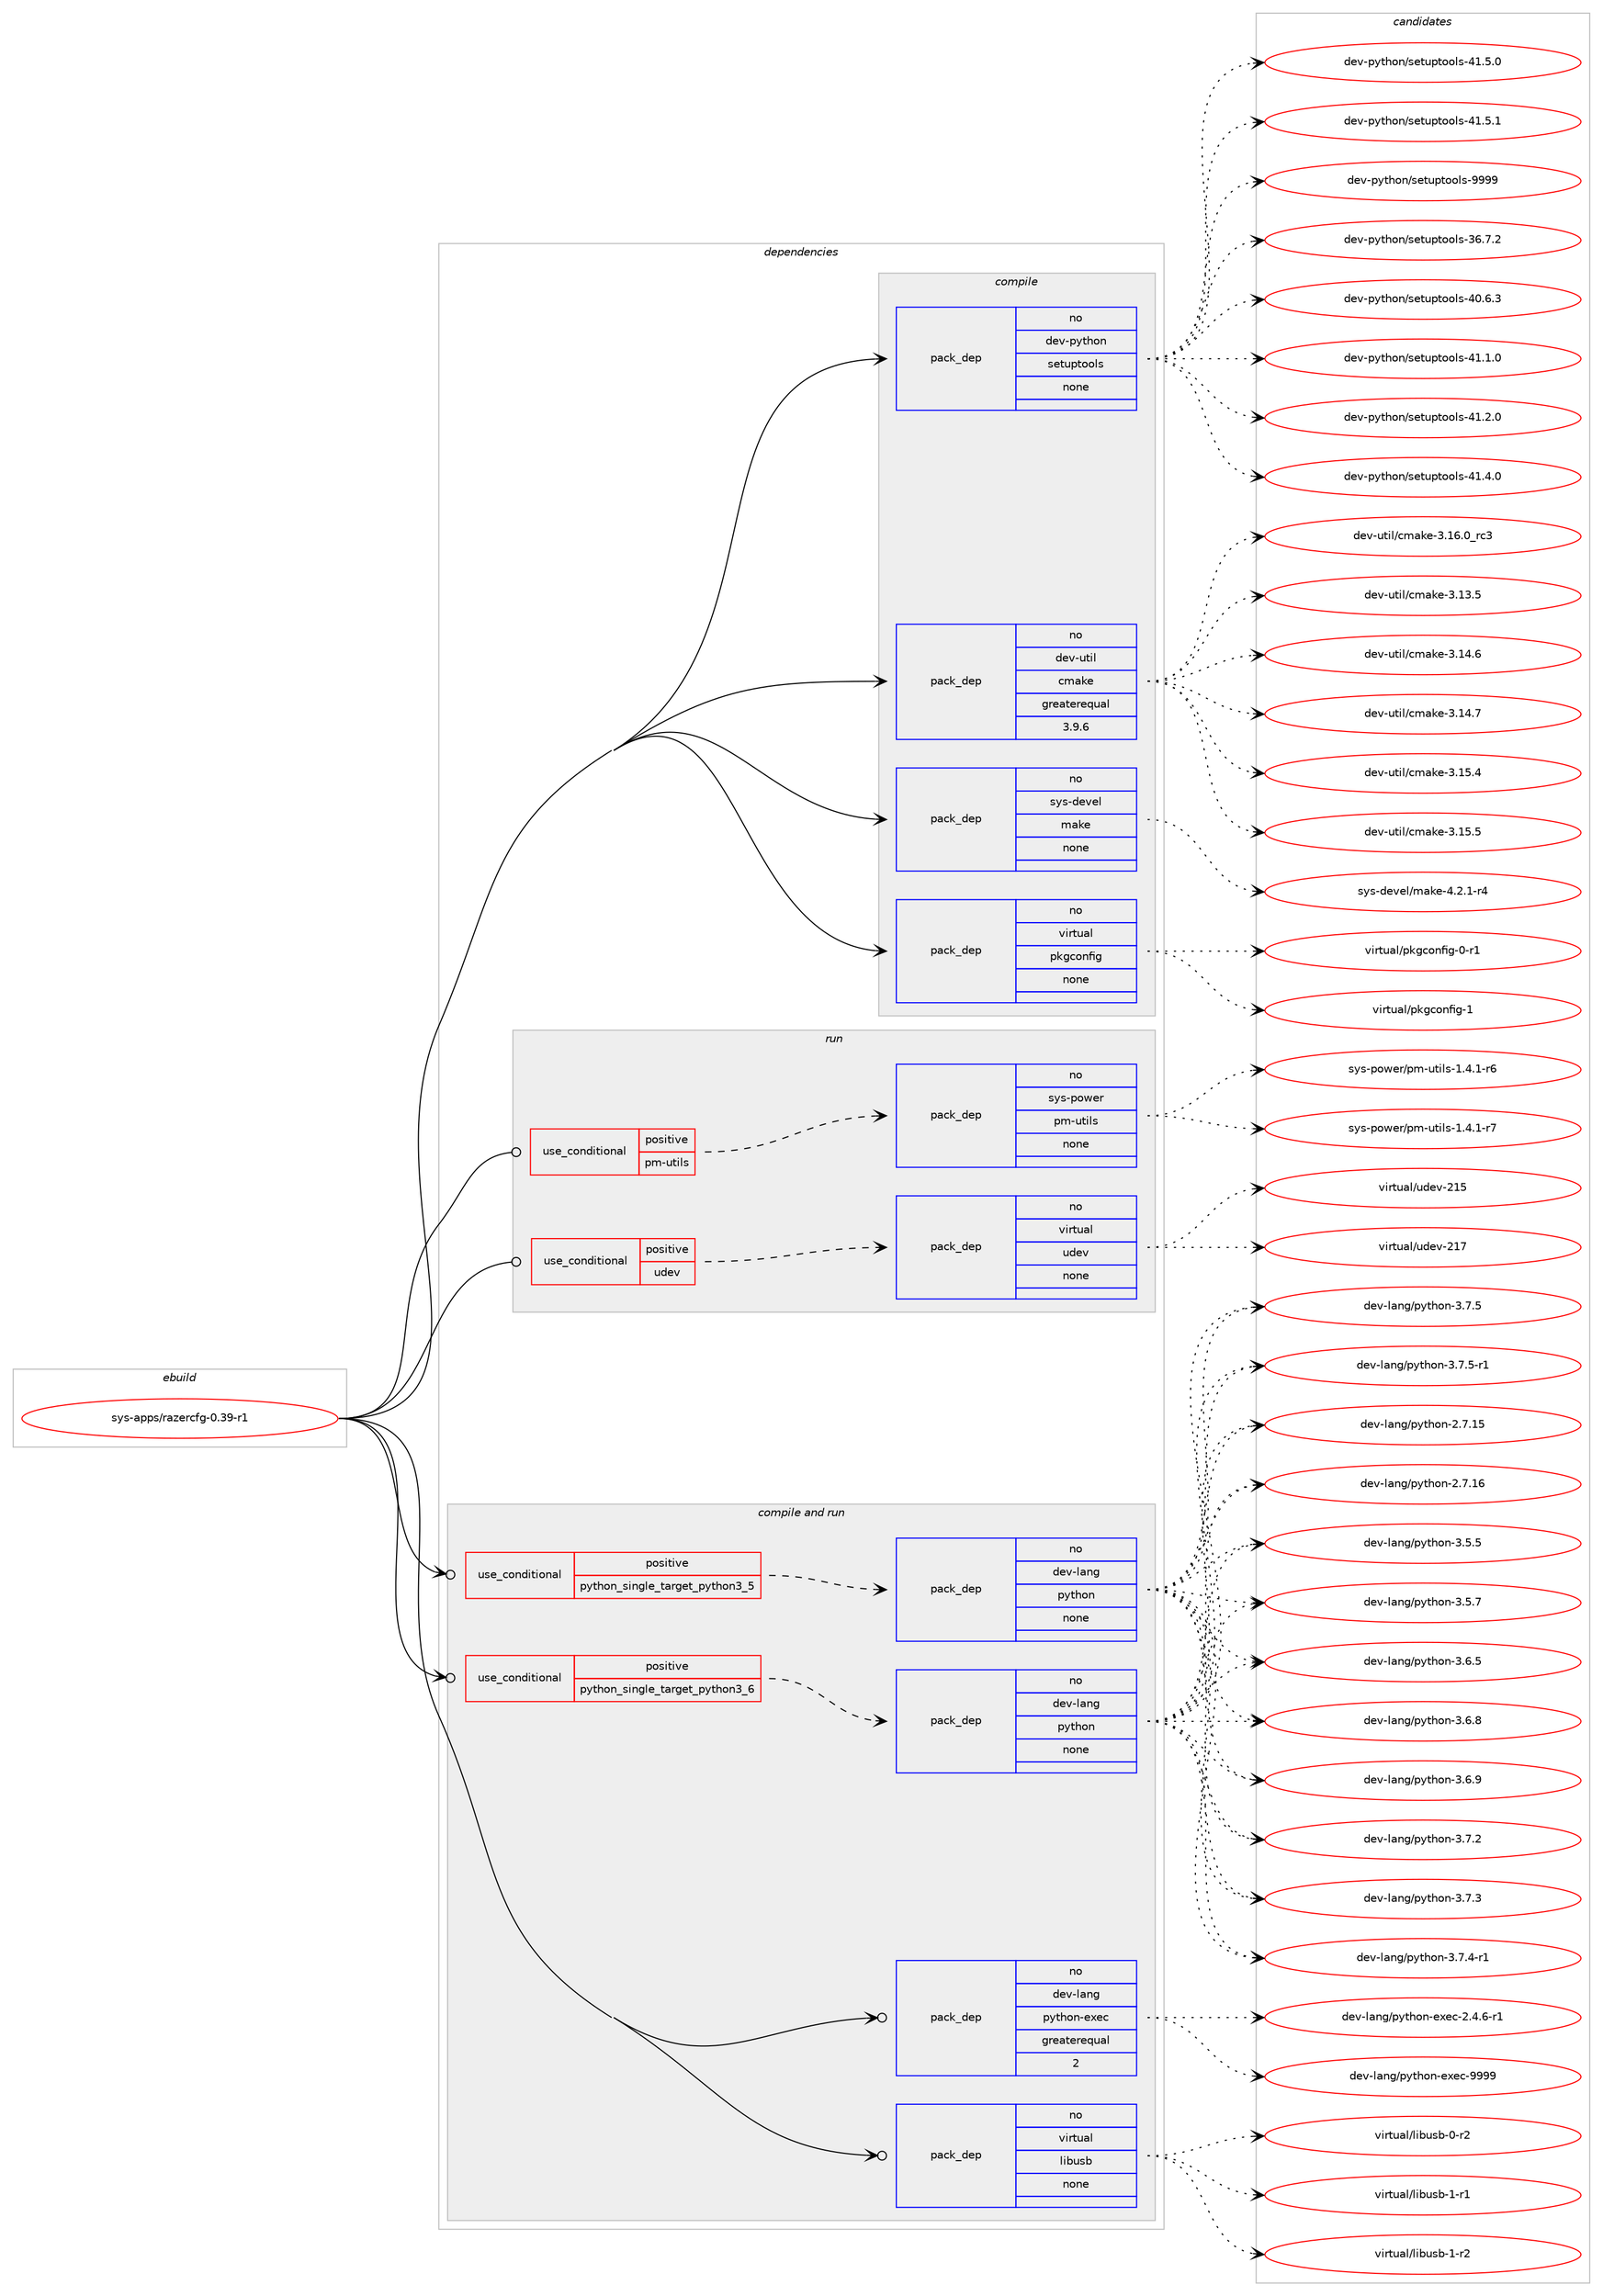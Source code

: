 digraph prolog {

# *************
# Graph options
# *************

newrank=true;
concentrate=true;
compound=true;
graph [rankdir=LR,fontname=Helvetica,fontsize=10,ranksep=1.5];#, ranksep=2.5, nodesep=0.2];
edge  [arrowhead=vee];
node  [fontname=Helvetica,fontsize=10];

# **********
# The ebuild
# **********

subgraph cluster_leftcol {
color=gray;
rank=same;
label=<<i>ebuild</i>>;
id [label="sys-apps/razercfg-0.39-r1", color=red, width=4, href="../sys-apps/razercfg-0.39-r1.svg"];
}

# ****************
# The dependencies
# ****************

subgraph cluster_midcol {
color=gray;
label=<<i>dependencies</i>>;
subgraph cluster_compile {
fillcolor="#eeeeee";
style=filled;
label=<<i>compile</i>>;
subgraph pack650721 {
dependency877498 [label=<<TABLE BORDER="0" CELLBORDER="1" CELLSPACING="0" CELLPADDING="4" WIDTH="220"><TR><TD ROWSPAN="6" CELLPADDING="30">pack_dep</TD></TR><TR><TD WIDTH="110">no</TD></TR><TR><TD>dev-python</TD></TR><TR><TD>setuptools</TD></TR><TR><TD>none</TD></TR><TR><TD></TD></TR></TABLE>>, shape=none, color=blue];
}
id:e -> dependency877498:w [weight=20,style="solid",arrowhead="vee"];
subgraph pack650722 {
dependency877499 [label=<<TABLE BORDER="0" CELLBORDER="1" CELLSPACING="0" CELLPADDING="4" WIDTH="220"><TR><TD ROWSPAN="6" CELLPADDING="30">pack_dep</TD></TR><TR><TD WIDTH="110">no</TD></TR><TR><TD>dev-util</TD></TR><TR><TD>cmake</TD></TR><TR><TD>greaterequal</TD></TR><TR><TD>3.9.6</TD></TR></TABLE>>, shape=none, color=blue];
}
id:e -> dependency877499:w [weight=20,style="solid",arrowhead="vee"];
subgraph pack650723 {
dependency877500 [label=<<TABLE BORDER="0" CELLBORDER="1" CELLSPACING="0" CELLPADDING="4" WIDTH="220"><TR><TD ROWSPAN="6" CELLPADDING="30">pack_dep</TD></TR><TR><TD WIDTH="110">no</TD></TR><TR><TD>sys-devel</TD></TR><TR><TD>make</TD></TR><TR><TD>none</TD></TR><TR><TD></TD></TR></TABLE>>, shape=none, color=blue];
}
id:e -> dependency877500:w [weight=20,style="solid",arrowhead="vee"];
subgraph pack650724 {
dependency877501 [label=<<TABLE BORDER="0" CELLBORDER="1" CELLSPACING="0" CELLPADDING="4" WIDTH="220"><TR><TD ROWSPAN="6" CELLPADDING="30">pack_dep</TD></TR><TR><TD WIDTH="110">no</TD></TR><TR><TD>virtual</TD></TR><TR><TD>pkgconfig</TD></TR><TR><TD>none</TD></TR><TR><TD></TD></TR></TABLE>>, shape=none, color=blue];
}
id:e -> dependency877501:w [weight=20,style="solid",arrowhead="vee"];
}
subgraph cluster_compileandrun {
fillcolor="#eeeeee";
style=filled;
label=<<i>compile and run</i>>;
subgraph cond211409 {
dependency877502 [label=<<TABLE BORDER="0" CELLBORDER="1" CELLSPACING="0" CELLPADDING="4"><TR><TD ROWSPAN="3" CELLPADDING="10">use_conditional</TD></TR><TR><TD>positive</TD></TR><TR><TD>python_single_target_python3_5</TD></TR></TABLE>>, shape=none, color=red];
subgraph pack650725 {
dependency877503 [label=<<TABLE BORDER="0" CELLBORDER="1" CELLSPACING="0" CELLPADDING="4" WIDTH="220"><TR><TD ROWSPAN="6" CELLPADDING="30">pack_dep</TD></TR><TR><TD WIDTH="110">no</TD></TR><TR><TD>dev-lang</TD></TR><TR><TD>python</TD></TR><TR><TD>none</TD></TR><TR><TD></TD></TR></TABLE>>, shape=none, color=blue];
}
dependency877502:e -> dependency877503:w [weight=20,style="dashed",arrowhead="vee"];
}
id:e -> dependency877502:w [weight=20,style="solid",arrowhead="odotvee"];
subgraph cond211410 {
dependency877504 [label=<<TABLE BORDER="0" CELLBORDER="1" CELLSPACING="0" CELLPADDING="4"><TR><TD ROWSPAN="3" CELLPADDING="10">use_conditional</TD></TR><TR><TD>positive</TD></TR><TR><TD>python_single_target_python3_6</TD></TR></TABLE>>, shape=none, color=red];
subgraph pack650726 {
dependency877505 [label=<<TABLE BORDER="0" CELLBORDER="1" CELLSPACING="0" CELLPADDING="4" WIDTH="220"><TR><TD ROWSPAN="6" CELLPADDING="30">pack_dep</TD></TR><TR><TD WIDTH="110">no</TD></TR><TR><TD>dev-lang</TD></TR><TR><TD>python</TD></TR><TR><TD>none</TD></TR><TR><TD></TD></TR></TABLE>>, shape=none, color=blue];
}
dependency877504:e -> dependency877505:w [weight=20,style="dashed",arrowhead="vee"];
}
id:e -> dependency877504:w [weight=20,style="solid",arrowhead="odotvee"];
subgraph pack650727 {
dependency877506 [label=<<TABLE BORDER="0" CELLBORDER="1" CELLSPACING="0" CELLPADDING="4" WIDTH="220"><TR><TD ROWSPAN="6" CELLPADDING="30">pack_dep</TD></TR><TR><TD WIDTH="110">no</TD></TR><TR><TD>dev-lang</TD></TR><TR><TD>python-exec</TD></TR><TR><TD>greaterequal</TD></TR><TR><TD>2</TD></TR></TABLE>>, shape=none, color=blue];
}
id:e -> dependency877506:w [weight=20,style="solid",arrowhead="odotvee"];
subgraph pack650728 {
dependency877507 [label=<<TABLE BORDER="0" CELLBORDER="1" CELLSPACING="0" CELLPADDING="4" WIDTH="220"><TR><TD ROWSPAN="6" CELLPADDING="30">pack_dep</TD></TR><TR><TD WIDTH="110">no</TD></TR><TR><TD>virtual</TD></TR><TR><TD>libusb</TD></TR><TR><TD>none</TD></TR><TR><TD></TD></TR></TABLE>>, shape=none, color=blue];
}
id:e -> dependency877507:w [weight=20,style="solid",arrowhead="odotvee"];
}
subgraph cluster_run {
fillcolor="#eeeeee";
style=filled;
label=<<i>run</i>>;
subgraph cond211411 {
dependency877508 [label=<<TABLE BORDER="0" CELLBORDER="1" CELLSPACING="0" CELLPADDING="4"><TR><TD ROWSPAN="3" CELLPADDING="10">use_conditional</TD></TR><TR><TD>positive</TD></TR><TR><TD>pm-utils</TD></TR></TABLE>>, shape=none, color=red];
subgraph pack650729 {
dependency877509 [label=<<TABLE BORDER="0" CELLBORDER="1" CELLSPACING="0" CELLPADDING="4" WIDTH="220"><TR><TD ROWSPAN="6" CELLPADDING="30">pack_dep</TD></TR><TR><TD WIDTH="110">no</TD></TR><TR><TD>sys-power</TD></TR><TR><TD>pm-utils</TD></TR><TR><TD>none</TD></TR><TR><TD></TD></TR></TABLE>>, shape=none, color=blue];
}
dependency877508:e -> dependency877509:w [weight=20,style="dashed",arrowhead="vee"];
}
id:e -> dependency877508:w [weight=20,style="solid",arrowhead="odot"];
subgraph cond211412 {
dependency877510 [label=<<TABLE BORDER="0" CELLBORDER="1" CELLSPACING="0" CELLPADDING="4"><TR><TD ROWSPAN="3" CELLPADDING="10">use_conditional</TD></TR><TR><TD>positive</TD></TR><TR><TD>udev</TD></TR></TABLE>>, shape=none, color=red];
subgraph pack650730 {
dependency877511 [label=<<TABLE BORDER="0" CELLBORDER="1" CELLSPACING="0" CELLPADDING="4" WIDTH="220"><TR><TD ROWSPAN="6" CELLPADDING="30">pack_dep</TD></TR><TR><TD WIDTH="110">no</TD></TR><TR><TD>virtual</TD></TR><TR><TD>udev</TD></TR><TR><TD>none</TD></TR><TR><TD></TD></TR></TABLE>>, shape=none, color=blue];
}
dependency877510:e -> dependency877511:w [weight=20,style="dashed",arrowhead="vee"];
}
id:e -> dependency877510:w [weight=20,style="solid",arrowhead="odot"];
}
}

# **************
# The candidates
# **************

subgraph cluster_choices {
rank=same;
color=gray;
label=<<i>candidates</i>>;

subgraph choice650721 {
color=black;
nodesep=1;
choice100101118451121211161041111104711510111611711211611111110811545515446554650 [label="dev-python/setuptools-36.7.2", color=red, width=4,href="../dev-python/setuptools-36.7.2.svg"];
choice100101118451121211161041111104711510111611711211611111110811545524846544651 [label="dev-python/setuptools-40.6.3", color=red, width=4,href="../dev-python/setuptools-40.6.3.svg"];
choice100101118451121211161041111104711510111611711211611111110811545524946494648 [label="dev-python/setuptools-41.1.0", color=red, width=4,href="../dev-python/setuptools-41.1.0.svg"];
choice100101118451121211161041111104711510111611711211611111110811545524946504648 [label="dev-python/setuptools-41.2.0", color=red, width=4,href="../dev-python/setuptools-41.2.0.svg"];
choice100101118451121211161041111104711510111611711211611111110811545524946524648 [label="dev-python/setuptools-41.4.0", color=red, width=4,href="../dev-python/setuptools-41.4.0.svg"];
choice100101118451121211161041111104711510111611711211611111110811545524946534648 [label="dev-python/setuptools-41.5.0", color=red, width=4,href="../dev-python/setuptools-41.5.0.svg"];
choice100101118451121211161041111104711510111611711211611111110811545524946534649 [label="dev-python/setuptools-41.5.1", color=red, width=4,href="../dev-python/setuptools-41.5.1.svg"];
choice10010111845112121116104111110471151011161171121161111111081154557575757 [label="dev-python/setuptools-9999", color=red, width=4,href="../dev-python/setuptools-9999.svg"];
dependency877498:e -> choice100101118451121211161041111104711510111611711211611111110811545515446554650:w [style=dotted,weight="100"];
dependency877498:e -> choice100101118451121211161041111104711510111611711211611111110811545524846544651:w [style=dotted,weight="100"];
dependency877498:e -> choice100101118451121211161041111104711510111611711211611111110811545524946494648:w [style=dotted,weight="100"];
dependency877498:e -> choice100101118451121211161041111104711510111611711211611111110811545524946504648:w [style=dotted,weight="100"];
dependency877498:e -> choice100101118451121211161041111104711510111611711211611111110811545524946524648:w [style=dotted,weight="100"];
dependency877498:e -> choice100101118451121211161041111104711510111611711211611111110811545524946534648:w [style=dotted,weight="100"];
dependency877498:e -> choice100101118451121211161041111104711510111611711211611111110811545524946534649:w [style=dotted,weight="100"];
dependency877498:e -> choice10010111845112121116104111110471151011161171121161111111081154557575757:w [style=dotted,weight="100"];
}
subgraph choice650722 {
color=black;
nodesep=1;
choice1001011184511711610510847991099710710145514649514653 [label="dev-util/cmake-3.13.5", color=red, width=4,href="../dev-util/cmake-3.13.5.svg"];
choice1001011184511711610510847991099710710145514649524654 [label="dev-util/cmake-3.14.6", color=red, width=4,href="../dev-util/cmake-3.14.6.svg"];
choice1001011184511711610510847991099710710145514649524655 [label="dev-util/cmake-3.14.7", color=red, width=4,href="../dev-util/cmake-3.14.7.svg"];
choice1001011184511711610510847991099710710145514649534652 [label="dev-util/cmake-3.15.4", color=red, width=4,href="../dev-util/cmake-3.15.4.svg"];
choice1001011184511711610510847991099710710145514649534653 [label="dev-util/cmake-3.15.5", color=red, width=4,href="../dev-util/cmake-3.15.5.svg"];
choice1001011184511711610510847991099710710145514649544648951149951 [label="dev-util/cmake-3.16.0_rc3", color=red, width=4,href="../dev-util/cmake-3.16.0_rc3.svg"];
dependency877499:e -> choice1001011184511711610510847991099710710145514649514653:w [style=dotted,weight="100"];
dependency877499:e -> choice1001011184511711610510847991099710710145514649524654:w [style=dotted,weight="100"];
dependency877499:e -> choice1001011184511711610510847991099710710145514649524655:w [style=dotted,weight="100"];
dependency877499:e -> choice1001011184511711610510847991099710710145514649534652:w [style=dotted,weight="100"];
dependency877499:e -> choice1001011184511711610510847991099710710145514649534653:w [style=dotted,weight="100"];
dependency877499:e -> choice1001011184511711610510847991099710710145514649544648951149951:w [style=dotted,weight="100"];
}
subgraph choice650723 {
color=black;
nodesep=1;
choice1151211154510010111810110847109971071014552465046494511452 [label="sys-devel/make-4.2.1-r4", color=red, width=4,href="../sys-devel/make-4.2.1-r4.svg"];
dependency877500:e -> choice1151211154510010111810110847109971071014552465046494511452:w [style=dotted,weight="100"];
}
subgraph choice650724 {
color=black;
nodesep=1;
choice11810511411611797108471121071039911111010210510345484511449 [label="virtual/pkgconfig-0-r1", color=red, width=4,href="../virtual/pkgconfig-0-r1.svg"];
choice1181051141161179710847112107103991111101021051034549 [label="virtual/pkgconfig-1", color=red, width=4,href="../virtual/pkgconfig-1.svg"];
dependency877501:e -> choice11810511411611797108471121071039911111010210510345484511449:w [style=dotted,weight="100"];
dependency877501:e -> choice1181051141161179710847112107103991111101021051034549:w [style=dotted,weight="100"];
}
subgraph choice650725 {
color=black;
nodesep=1;
choice10010111845108971101034711212111610411111045504655464953 [label="dev-lang/python-2.7.15", color=red, width=4,href="../dev-lang/python-2.7.15.svg"];
choice10010111845108971101034711212111610411111045504655464954 [label="dev-lang/python-2.7.16", color=red, width=4,href="../dev-lang/python-2.7.16.svg"];
choice100101118451089711010347112121116104111110455146534653 [label="dev-lang/python-3.5.5", color=red, width=4,href="../dev-lang/python-3.5.5.svg"];
choice100101118451089711010347112121116104111110455146534655 [label="dev-lang/python-3.5.7", color=red, width=4,href="../dev-lang/python-3.5.7.svg"];
choice100101118451089711010347112121116104111110455146544653 [label="dev-lang/python-3.6.5", color=red, width=4,href="../dev-lang/python-3.6.5.svg"];
choice100101118451089711010347112121116104111110455146544656 [label="dev-lang/python-3.6.8", color=red, width=4,href="../dev-lang/python-3.6.8.svg"];
choice100101118451089711010347112121116104111110455146544657 [label="dev-lang/python-3.6.9", color=red, width=4,href="../dev-lang/python-3.6.9.svg"];
choice100101118451089711010347112121116104111110455146554650 [label="dev-lang/python-3.7.2", color=red, width=4,href="../dev-lang/python-3.7.2.svg"];
choice100101118451089711010347112121116104111110455146554651 [label="dev-lang/python-3.7.3", color=red, width=4,href="../dev-lang/python-3.7.3.svg"];
choice1001011184510897110103471121211161041111104551465546524511449 [label="dev-lang/python-3.7.4-r1", color=red, width=4,href="../dev-lang/python-3.7.4-r1.svg"];
choice100101118451089711010347112121116104111110455146554653 [label="dev-lang/python-3.7.5", color=red, width=4,href="../dev-lang/python-3.7.5.svg"];
choice1001011184510897110103471121211161041111104551465546534511449 [label="dev-lang/python-3.7.5-r1", color=red, width=4,href="../dev-lang/python-3.7.5-r1.svg"];
dependency877503:e -> choice10010111845108971101034711212111610411111045504655464953:w [style=dotted,weight="100"];
dependency877503:e -> choice10010111845108971101034711212111610411111045504655464954:w [style=dotted,weight="100"];
dependency877503:e -> choice100101118451089711010347112121116104111110455146534653:w [style=dotted,weight="100"];
dependency877503:e -> choice100101118451089711010347112121116104111110455146534655:w [style=dotted,weight="100"];
dependency877503:e -> choice100101118451089711010347112121116104111110455146544653:w [style=dotted,weight="100"];
dependency877503:e -> choice100101118451089711010347112121116104111110455146544656:w [style=dotted,weight="100"];
dependency877503:e -> choice100101118451089711010347112121116104111110455146544657:w [style=dotted,weight="100"];
dependency877503:e -> choice100101118451089711010347112121116104111110455146554650:w [style=dotted,weight="100"];
dependency877503:e -> choice100101118451089711010347112121116104111110455146554651:w [style=dotted,weight="100"];
dependency877503:e -> choice1001011184510897110103471121211161041111104551465546524511449:w [style=dotted,weight="100"];
dependency877503:e -> choice100101118451089711010347112121116104111110455146554653:w [style=dotted,weight="100"];
dependency877503:e -> choice1001011184510897110103471121211161041111104551465546534511449:w [style=dotted,weight="100"];
}
subgraph choice650726 {
color=black;
nodesep=1;
choice10010111845108971101034711212111610411111045504655464953 [label="dev-lang/python-2.7.15", color=red, width=4,href="../dev-lang/python-2.7.15.svg"];
choice10010111845108971101034711212111610411111045504655464954 [label="dev-lang/python-2.7.16", color=red, width=4,href="../dev-lang/python-2.7.16.svg"];
choice100101118451089711010347112121116104111110455146534653 [label="dev-lang/python-3.5.5", color=red, width=4,href="../dev-lang/python-3.5.5.svg"];
choice100101118451089711010347112121116104111110455146534655 [label="dev-lang/python-3.5.7", color=red, width=4,href="../dev-lang/python-3.5.7.svg"];
choice100101118451089711010347112121116104111110455146544653 [label="dev-lang/python-3.6.5", color=red, width=4,href="../dev-lang/python-3.6.5.svg"];
choice100101118451089711010347112121116104111110455146544656 [label="dev-lang/python-3.6.8", color=red, width=4,href="../dev-lang/python-3.6.8.svg"];
choice100101118451089711010347112121116104111110455146544657 [label="dev-lang/python-3.6.9", color=red, width=4,href="../dev-lang/python-3.6.9.svg"];
choice100101118451089711010347112121116104111110455146554650 [label="dev-lang/python-3.7.2", color=red, width=4,href="../dev-lang/python-3.7.2.svg"];
choice100101118451089711010347112121116104111110455146554651 [label="dev-lang/python-3.7.3", color=red, width=4,href="../dev-lang/python-3.7.3.svg"];
choice1001011184510897110103471121211161041111104551465546524511449 [label="dev-lang/python-3.7.4-r1", color=red, width=4,href="../dev-lang/python-3.7.4-r1.svg"];
choice100101118451089711010347112121116104111110455146554653 [label="dev-lang/python-3.7.5", color=red, width=4,href="../dev-lang/python-3.7.5.svg"];
choice1001011184510897110103471121211161041111104551465546534511449 [label="dev-lang/python-3.7.5-r1", color=red, width=4,href="../dev-lang/python-3.7.5-r1.svg"];
dependency877505:e -> choice10010111845108971101034711212111610411111045504655464953:w [style=dotted,weight="100"];
dependency877505:e -> choice10010111845108971101034711212111610411111045504655464954:w [style=dotted,weight="100"];
dependency877505:e -> choice100101118451089711010347112121116104111110455146534653:w [style=dotted,weight="100"];
dependency877505:e -> choice100101118451089711010347112121116104111110455146534655:w [style=dotted,weight="100"];
dependency877505:e -> choice100101118451089711010347112121116104111110455146544653:w [style=dotted,weight="100"];
dependency877505:e -> choice100101118451089711010347112121116104111110455146544656:w [style=dotted,weight="100"];
dependency877505:e -> choice100101118451089711010347112121116104111110455146544657:w [style=dotted,weight="100"];
dependency877505:e -> choice100101118451089711010347112121116104111110455146554650:w [style=dotted,weight="100"];
dependency877505:e -> choice100101118451089711010347112121116104111110455146554651:w [style=dotted,weight="100"];
dependency877505:e -> choice1001011184510897110103471121211161041111104551465546524511449:w [style=dotted,weight="100"];
dependency877505:e -> choice100101118451089711010347112121116104111110455146554653:w [style=dotted,weight="100"];
dependency877505:e -> choice1001011184510897110103471121211161041111104551465546534511449:w [style=dotted,weight="100"];
}
subgraph choice650727 {
color=black;
nodesep=1;
choice10010111845108971101034711212111610411111045101120101994550465246544511449 [label="dev-lang/python-exec-2.4.6-r1", color=red, width=4,href="../dev-lang/python-exec-2.4.6-r1.svg"];
choice10010111845108971101034711212111610411111045101120101994557575757 [label="dev-lang/python-exec-9999", color=red, width=4,href="../dev-lang/python-exec-9999.svg"];
dependency877506:e -> choice10010111845108971101034711212111610411111045101120101994550465246544511449:w [style=dotted,weight="100"];
dependency877506:e -> choice10010111845108971101034711212111610411111045101120101994557575757:w [style=dotted,weight="100"];
}
subgraph choice650728 {
color=black;
nodesep=1;
choice1181051141161179710847108105981171159845484511450 [label="virtual/libusb-0-r2", color=red, width=4,href="../virtual/libusb-0-r2.svg"];
choice1181051141161179710847108105981171159845494511449 [label="virtual/libusb-1-r1", color=red, width=4,href="../virtual/libusb-1-r1.svg"];
choice1181051141161179710847108105981171159845494511450 [label="virtual/libusb-1-r2", color=red, width=4,href="../virtual/libusb-1-r2.svg"];
dependency877507:e -> choice1181051141161179710847108105981171159845484511450:w [style=dotted,weight="100"];
dependency877507:e -> choice1181051141161179710847108105981171159845494511449:w [style=dotted,weight="100"];
dependency877507:e -> choice1181051141161179710847108105981171159845494511450:w [style=dotted,weight="100"];
}
subgraph choice650729 {
color=black;
nodesep=1;
choice1151211154511211111910111447112109451171161051081154549465246494511454 [label="sys-power/pm-utils-1.4.1-r6", color=red, width=4,href="../sys-power/pm-utils-1.4.1-r6.svg"];
choice1151211154511211111910111447112109451171161051081154549465246494511455 [label="sys-power/pm-utils-1.4.1-r7", color=red, width=4,href="../sys-power/pm-utils-1.4.1-r7.svg"];
dependency877509:e -> choice1151211154511211111910111447112109451171161051081154549465246494511454:w [style=dotted,weight="100"];
dependency877509:e -> choice1151211154511211111910111447112109451171161051081154549465246494511455:w [style=dotted,weight="100"];
}
subgraph choice650730 {
color=black;
nodesep=1;
choice118105114116117971084711710010111845504953 [label="virtual/udev-215", color=red, width=4,href="../virtual/udev-215.svg"];
choice118105114116117971084711710010111845504955 [label="virtual/udev-217", color=red, width=4,href="../virtual/udev-217.svg"];
dependency877511:e -> choice118105114116117971084711710010111845504953:w [style=dotted,weight="100"];
dependency877511:e -> choice118105114116117971084711710010111845504955:w [style=dotted,weight="100"];
}
}

}

